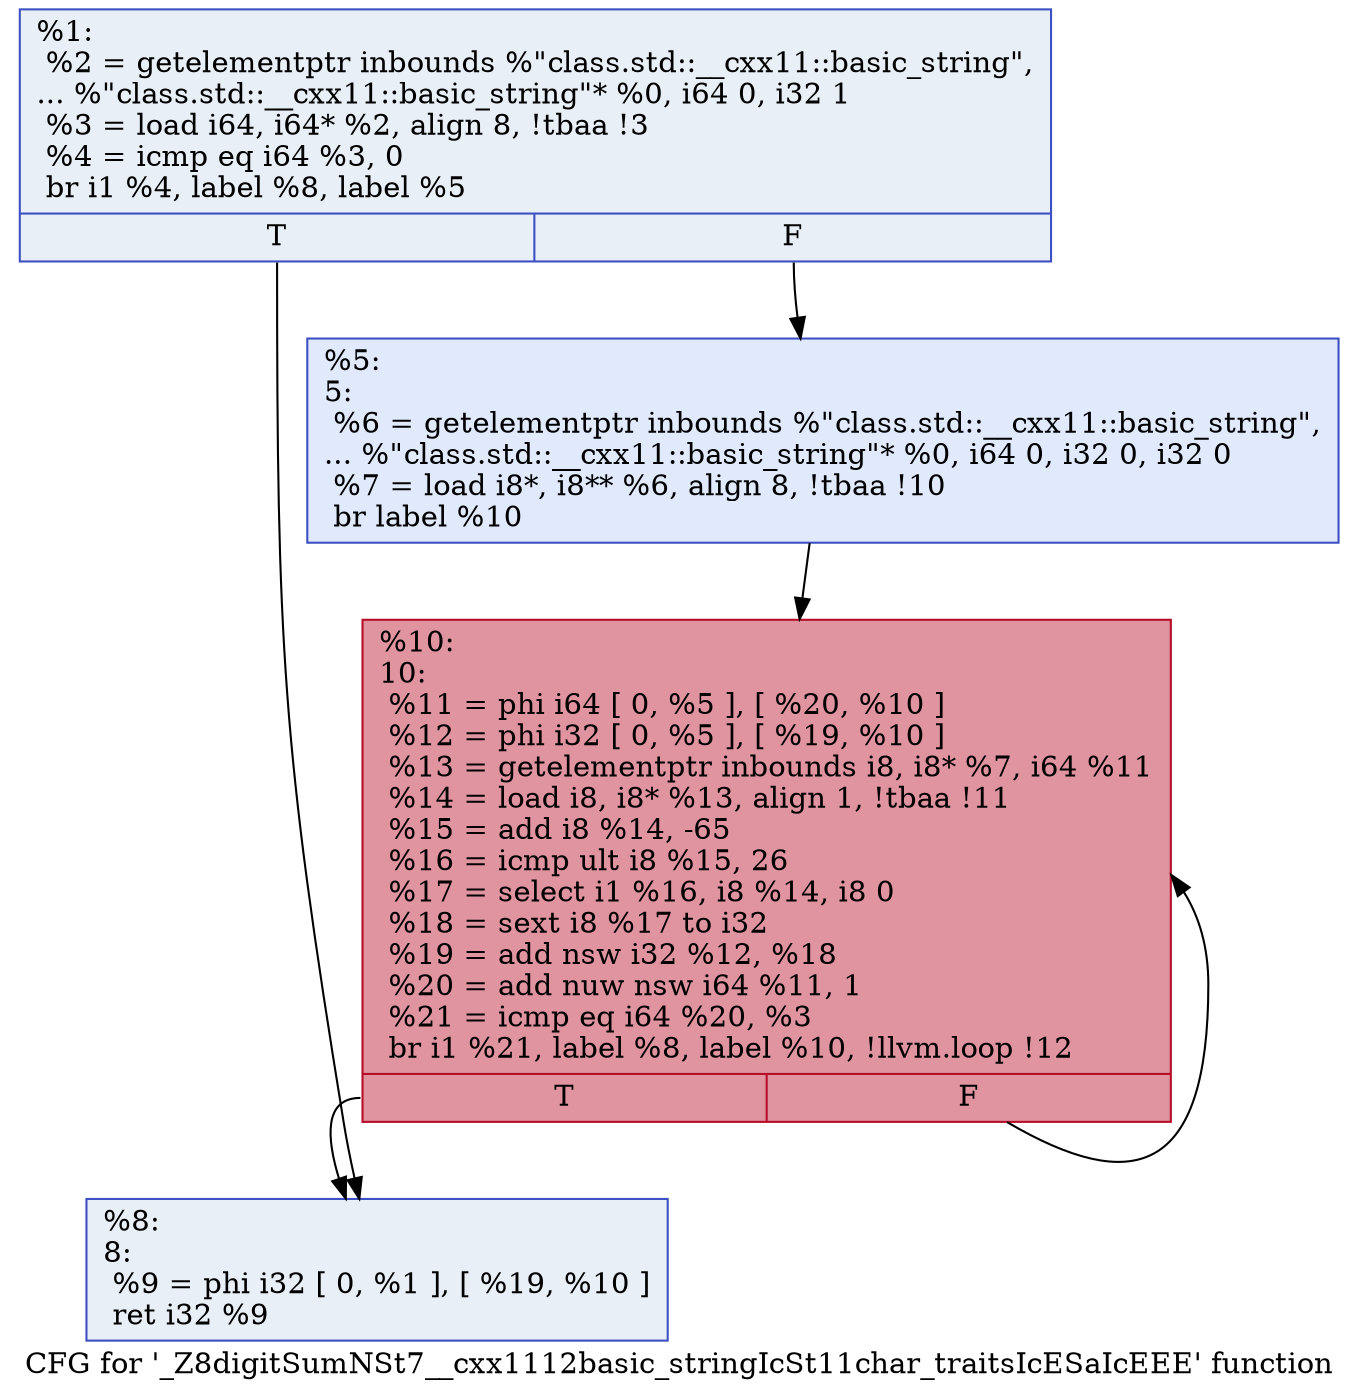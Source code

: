 digraph "CFG for '_Z8digitSumNSt7__cxx1112basic_stringIcSt11char_traitsIcESaIcEEE' function" {
	label="CFG for '_Z8digitSumNSt7__cxx1112basic_stringIcSt11char_traitsIcESaIcEEE' function";

	Node0x55a03eb20bd0 [shape=record,color="#3d50c3ff", style=filled, fillcolor="#cedaeb70",label="{%1:\l  %2 = getelementptr inbounds %\"class.std::__cxx11::basic_string\",\l... %\"class.std::__cxx11::basic_string\"* %0, i64 0, i32 1\l  %3 = load i64, i64* %2, align 8, !tbaa !3\l  %4 = icmp eq i64 %3, 0\l  br i1 %4, label %8, label %5\l|{<s0>T|<s1>F}}"];
	Node0x55a03eb20bd0:s0 -> Node0x55a03eb22620;
	Node0x55a03eb20bd0:s1 -> Node0x55a03eb226b0;
	Node0x55a03eb226b0 [shape=record,color="#3d50c3ff", style=filled, fillcolor="#b9d0f970",label="{%5:\l5:                                                \l  %6 = getelementptr inbounds %\"class.std::__cxx11::basic_string\",\l... %\"class.std::__cxx11::basic_string\"* %0, i64 0, i32 0, i32 0\l  %7 = load i8*, i8** %6, align 8, !tbaa !10\l  br label %10\l}"];
	Node0x55a03eb226b0 -> Node0x55a03eb22920;
	Node0x55a03eb22620 [shape=record,color="#3d50c3ff", style=filled, fillcolor="#cedaeb70",label="{%8:\l8:                                                \l  %9 = phi i32 [ 0, %1 ], [ %19, %10 ]\l  ret i32 %9\l}"];
	Node0x55a03eb22920 [shape=record,color="#b70d28ff", style=filled, fillcolor="#b70d2870",label="{%10:\l10:                                               \l  %11 = phi i64 [ 0, %5 ], [ %20, %10 ]\l  %12 = phi i32 [ 0, %5 ], [ %19, %10 ]\l  %13 = getelementptr inbounds i8, i8* %7, i64 %11\l  %14 = load i8, i8* %13, align 1, !tbaa !11\l  %15 = add i8 %14, -65\l  %16 = icmp ult i8 %15, 26\l  %17 = select i1 %16, i8 %14, i8 0\l  %18 = sext i8 %17 to i32\l  %19 = add nsw i32 %12, %18\l  %20 = add nuw nsw i64 %11, 1\l  %21 = icmp eq i64 %20, %3\l  br i1 %21, label %8, label %10, !llvm.loop !12\l|{<s0>T|<s1>F}}"];
	Node0x55a03eb22920:s0 -> Node0x55a03eb22620;
	Node0x55a03eb22920:s1 -> Node0x55a03eb22920;
}
